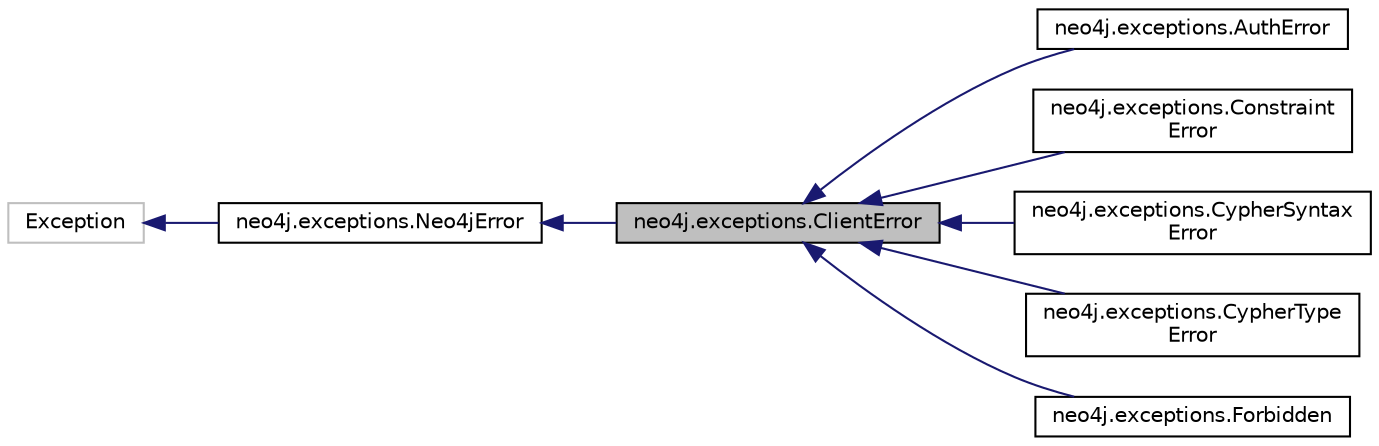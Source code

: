 digraph "neo4j.exceptions.ClientError"
{
 // LATEX_PDF_SIZE
  edge [fontname="Helvetica",fontsize="10",labelfontname="Helvetica",labelfontsize="10"];
  node [fontname="Helvetica",fontsize="10",shape=record];
  rankdir="LR";
  Node1 [label="neo4j.exceptions.ClientError",height=0.2,width=0.4,color="black", fillcolor="grey75", style="filled", fontcolor="black",tooltip=" "];
  Node2 -> Node1 [dir="back",color="midnightblue",fontsize="10",style="solid",fontname="Helvetica"];
  Node2 [label="neo4j.exceptions.Neo4jError",height=0.2,width=0.4,color="black", fillcolor="white", style="filled",URL="$classneo4j_1_1exceptions_1_1_neo4j_error.html",tooltip=" "];
  Node3 -> Node2 [dir="back",color="midnightblue",fontsize="10",style="solid",fontname="Helvetica"];
  Node3 [label="Exception",height=0.2,width=0.4,color="grey75", fillcolor="white", style="filled",tooltip=" "];
  Node1 -> Node4 [dir="back",color="midnightblue",fontsize="10",style="solid",fontname="Helvetica"];
  Node4 [label="neo4j.exceptions.AuthError",height=0.2,width=0.4,color="black", fillcolor="white", style="filled",URL="$classneo4j_1_1exceptions_1_1_auth_error.html",tooltip=" "];
  Node1 -> Node5 [dir="back",color="midnightblue",fontsize="10",style="solid",fontname="Helvetica"];
  Node5 [label="neo4j.exceptions.Constraint\lError",height=0.2,width=0.4,color="black", fillcolor="white", style="filled",URL="$classneo4j_1_1exceptions_1_1_constraint_error.html",tooltip=" "];
  Node1 -> Node6 [dir="back",color="midnightblue",fontsize="10",style="solid",fontname="Helvetica"];
  Node6 [label="neo4j.exceptions.CypherSyntax\lError",height=0.2,width=0.4,color="black", fillcolor="white", style="filled",URL="$classneo4j_1_1exceptions_1_1_cypher_syntax_error.html",tooltip=" "];
  Node1 -> Node7 [dir="back",color="midnightblue",fontsize="10",style="solid",fontname="Helvetica"];
  Node7 [label="neo4j.exceptions.CypherType\lError",height=0.2,width=0.4,color="black", fillcolor="white", style="filled",URL="$classneo4j_1_1exceptions_1_1_cypher_type_error.html",tooltip=" "];
  Node1 -> Node8 [dir="back",color="midnightblue",fontsize="10",style="solid",fontname="Helvetica"];
  Node8 [label="neo4j.exceptions.Forbidden",height=0.2,width=0.4,color="black", fillcolor="white", style="filled",URL="$classneo4j_1_1exceptions_1_1_forbidden.html",tooltip=" "];
}
